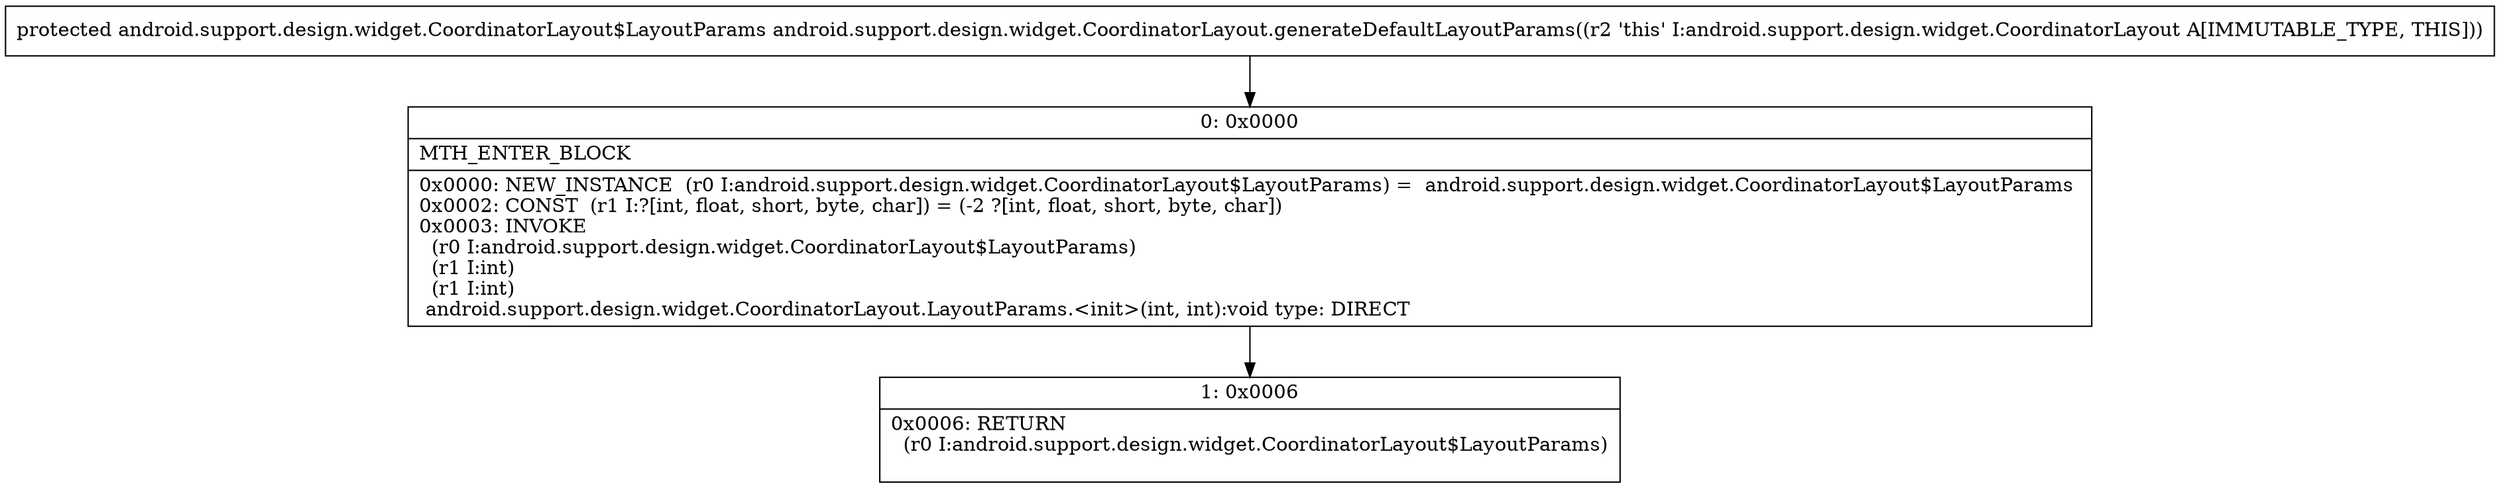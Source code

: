 digraph "CFG forandroid.support.design.widget.CoordinatorLayout.generateDefaultLayoutParams()Landroid\/support\/design\/widget\/CoordinatorLayout$LayoutParams;" {
Node_0 [shape=record,label="{0\:\ 0x0000|MTH_ENTER_BLOCK\l|0x0000: NEW_INSTANCE  (r0 I:android.support.design.widget.CoordinatorLayout$LayoutParams) =  android.support.design.widget.CoordinatorLayout$LayoutParams \l0x0002: CONST  (r1 I:?[int, float, short, byte, char]) = (\-2 ?[int, float, short, byte, char]) \l0x0003: INVOKE  \l  (r0 I:android.support.design.widget.CoordinatorLayout$LayoutParams)\l  (r1 I:int)\l  (r1 I:int)\l android.support.design.widget.CoordinatorLayout.LayoutParams.\<init\>(int, int):void type: DIRECT \l}"];
Node_1 [shape=record,label="{1\:\ 0x0006|0x0006: RETURN  \l  (r0 I:android.support.design.widget.CoordinatorLayout$LayoutParams)\l \l}"];
MethodNode[shape=record,label="{protected android.support.design.widget.CoordinatorLayout$LayoutParams android.support.design.widget.CoordinatorLayout.generateDefaultLayoutParams((r2 'this' I:android.support.design.widget.CoordinatorLayout A[IMMUTABLE_TYPE, THIS])) }"];
MethodNode -> Node_0;
Node_0 -> Node_1;
}


